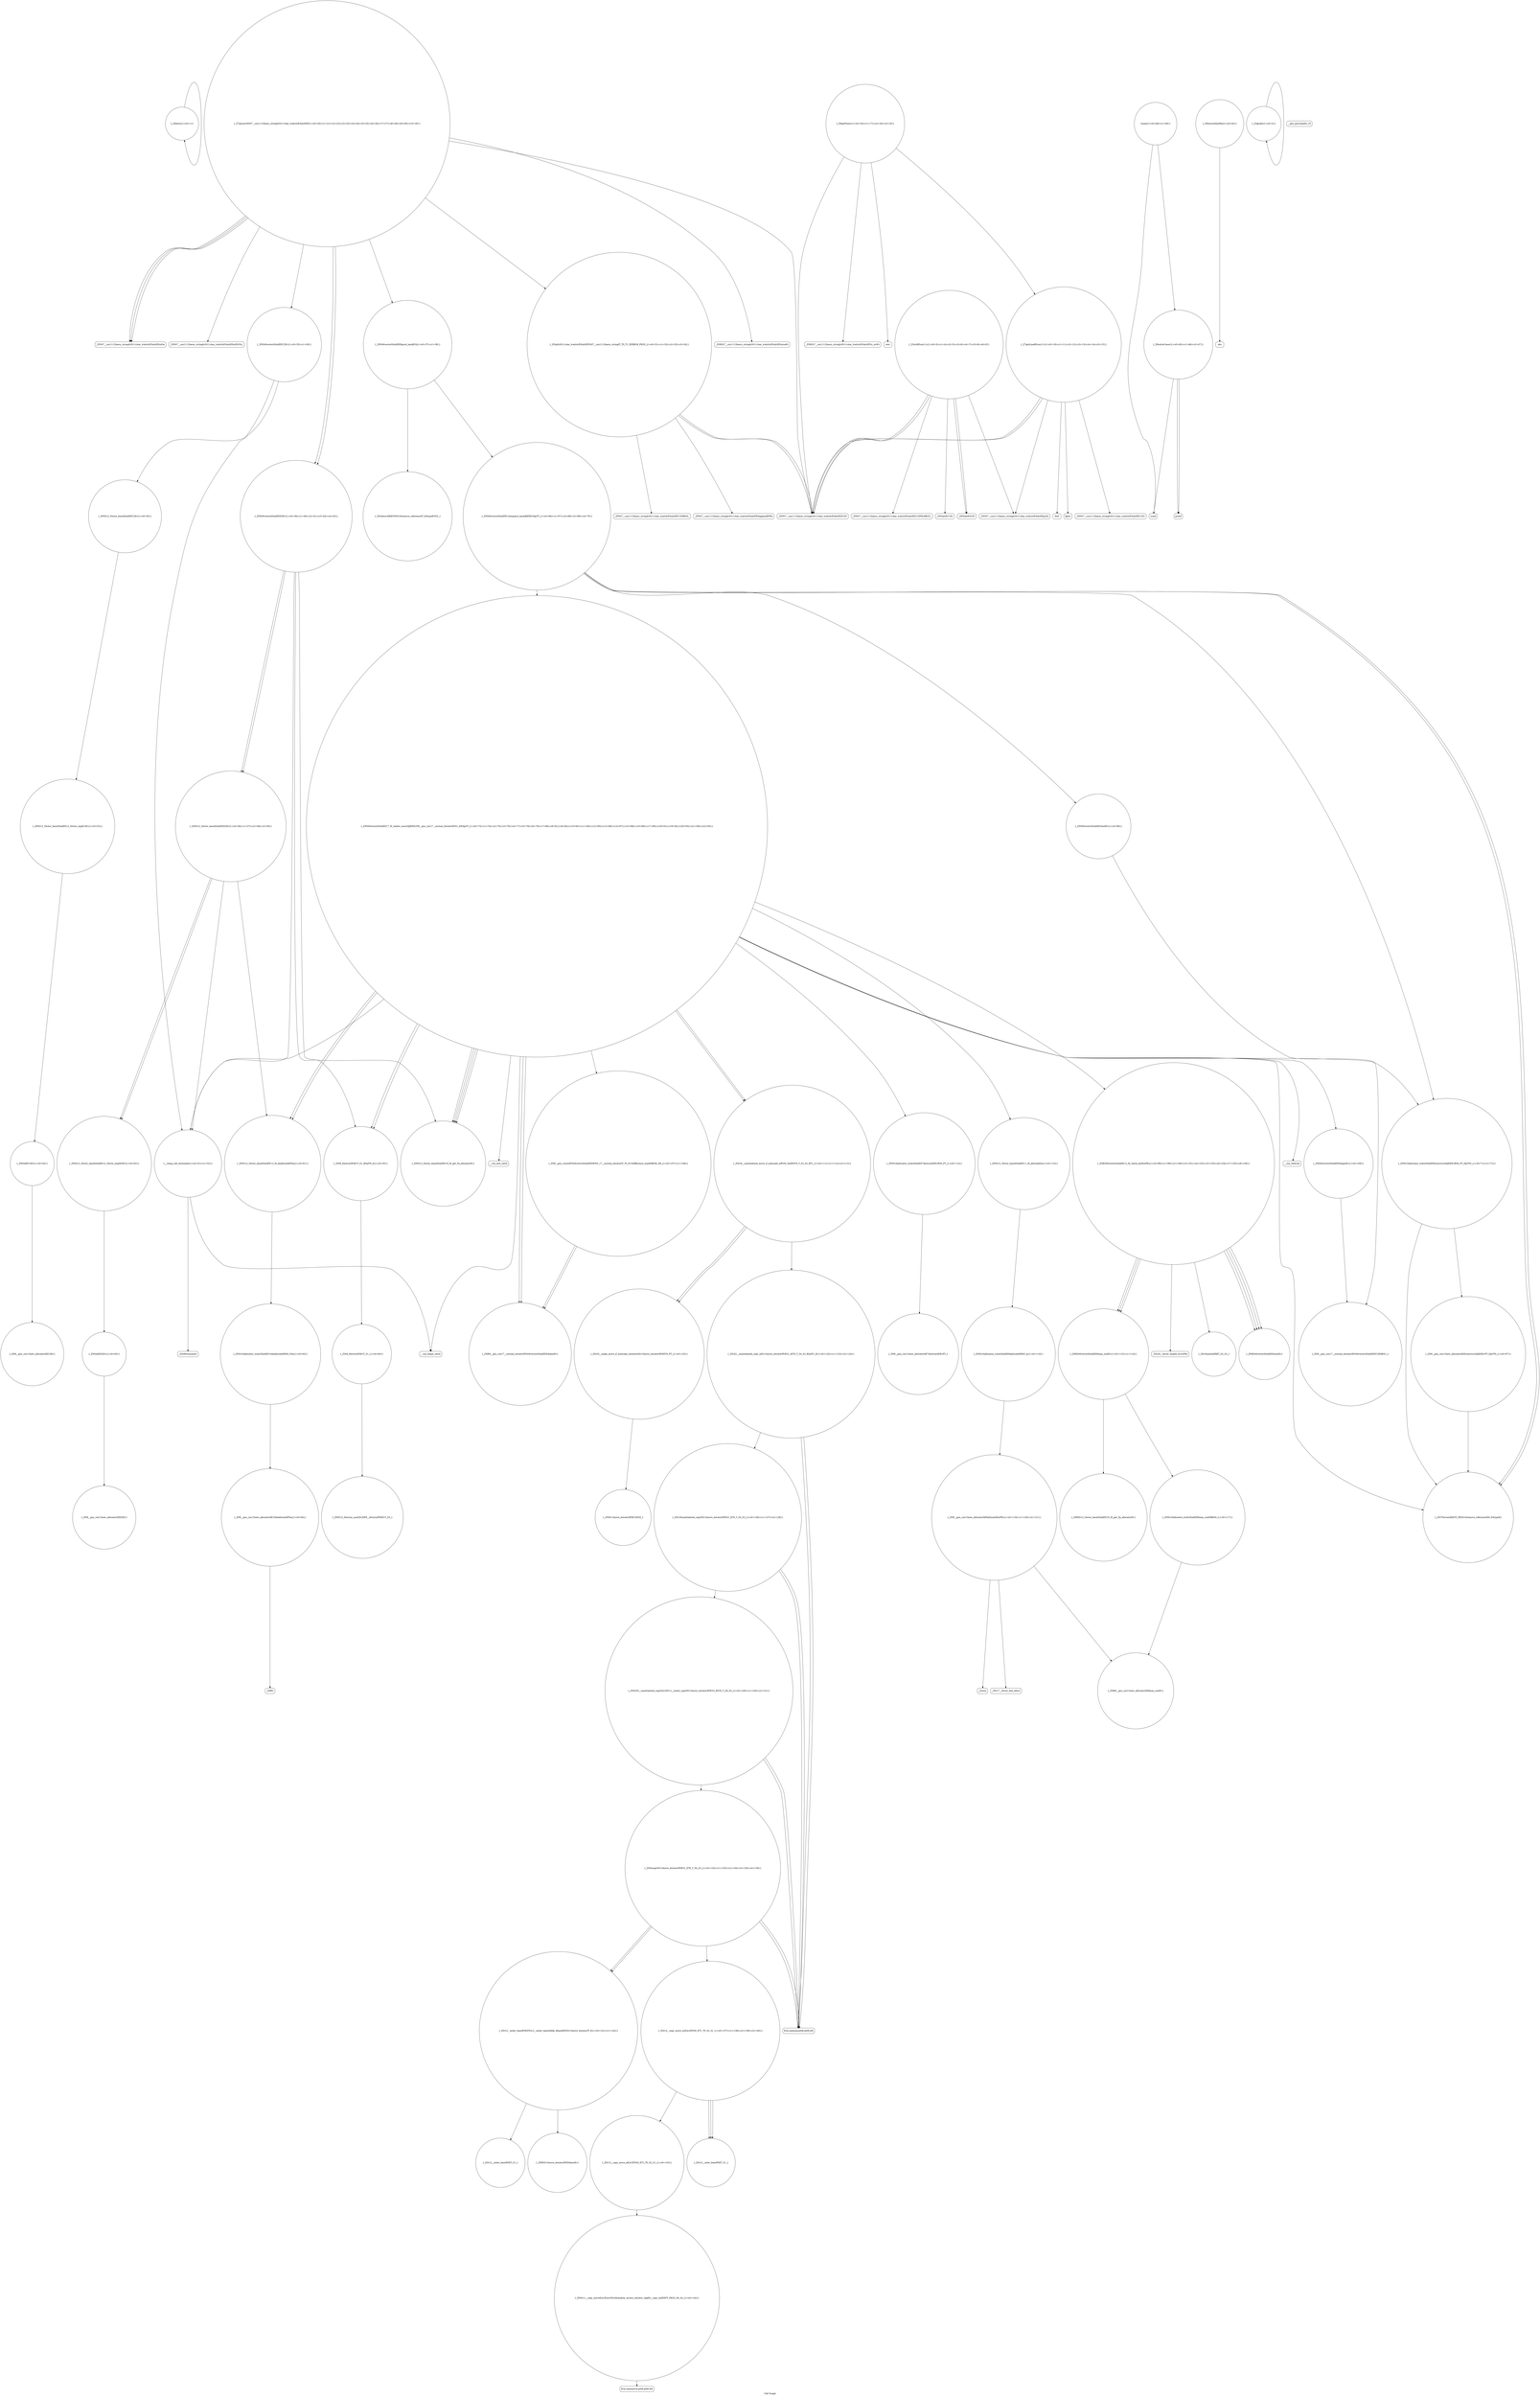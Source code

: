 digraph "Call Graph" {
	label="Call Graph";

	Node0x5618eb279db0 [shape=record,shape=circle,label="{_Z4bitcx|{<s0>1}}"];
	Node0x5618eb279db0:s0 -> Node0x5618eb279db0[color=black];
	Node0x5618eb27b430 [shape=record,shape=circle,label="{_ZNSt12_Vector_baseIiSaIiEE12_Vector_implD2Ev|{<s0>62}}"];
	Node0x5618eb27b430:s0 -> Node0x5618eb27c650[color=black];
	Node0x5618eb27dad0 [shape=record,shape=Mrecord,label="{llvm.memmove.p0i8.p0i8.i64}"];
	Node0x5618eb27a130 [shape=record,shape=Mrecord,label="{_ZNSt7__cxx1112basic_stringIcSt11char_traitsIcESaIcEEpLEc}"];
	Node0x5618eb27c7d0 [shape=record,shape=circle,label="{_ZSt4moveIRiEONSt16remove_referenceIT_E4typeEOS2_}"];
	Node0x5618eb27a4b0 [shape=record,shape=Mrecord,label="{atoi}"];
	Node0x5618eb27cb50 [shape=record,shape=circle,label="{_ZN9__gnu_cxxmiIPiSt6vectorIiSaIiEEEENS_17__normal_iteratorIT_T0_E15difference_typeERKS8_SB_|{<s0>107|<s1>108}}"];
	Node0x5618eb27cb50:s0 -> Node0x5618eb27cd50[color=black];
	Node0x5618eb27cb50:s1 -> Node0x5618eb27cd50[color=black];
	Node0x5618eb27a830 [shape=record,shape=Mrecord,label="{_ZNSt7__cxx1112basic_stringIcSt11char_traitsIcESaIcEEixEm}"];
	Node0x5618eb27ced0 [shape=record,shape=Mrecord,label="{__cxa_end_catch}"];
	Node0x5618eb27abb0 [shape=record,shape=Mrecord,label="{printf}"];
	Node0x5618eb27d250 [shape=record,shape=circle,label="{_ZNK9__gnu_cxx13new_allocatorIiE8max_sizeEv}"];
	Node0x5618eb27af30 [shape=record,shape=Mrecord,label="{_ZSt9terminatev}"];
	Node0x5618eb27d5d0 [shape=record,shape=circle,label="{_ZSt32__make_move_if_noexcept_iteratorIiSt13move_iteratorIPiEET0_PT_|{<s0>125}}"];
	Node0x5618eb27d5d0:s0 -> Node0x5618eb27dc50[color=black];
	Node0x5618eb27b2b0 [shape=record,shape=circle,label="{_ZSt8_DestroyIPiEvT_S1_|{<s0>60}}"];
	Node0x5618eb27b2b0:s0 -> Node0x5618eb27b330[color=black];
	Node0x5618eb27d950 [shape=record,shape=circle,label="{_ZSt13__copy_move_aILb1EPiS0_ET1_T0_S2_S1_|{<s0>143}}"];
	Node0x5618eb27d950:s0 -> Node0x5618eb27da50[color=black];
	Node0x5618eb279fb0 [shape=record,shape=Mrecord,label="{_ZNSt7__cxx1112basic_stringIcSt11char_traitsIcESaIcEEC1EPKcRKS3_}"];
	Node0x5618eb27c650 [shape=record,shape=circle,label="{_ZNSaIiED2Ev|{<s0>65}}"];
	Node0x5618eb27c650:s0 -> Node0x5618eb27c6d0[color=black];
	Node0x5618eb27dcd0 [shape=record,shape=circle,label="{_ZN9__gnu_cxx13new_allocatorIiE7destroyIiEEvPT_}"];
	Node0x5618eb27a330 [shape=record,shape=Mrecord,label="{feof}"];
	Node0x5618eb27c9d0 [shape=record,shape=circle,label="{_ZNSt6vectorIiSaIiEE3endEv|{<s0>96}}"];
	Node0x5618eb27c9d0:s0 -> Node0x5618eb27d2d0[color=black];
	Node0x5618eb27a6b0 [shape=record,shape=Mrecord,label="{_ZNSt7__cxx1112basic_stringIcSt11char_traitsIcESaIcEEaSEOS4_}"];
	Node0x5618eb27cd50 [shape=record,shape=circle,label="{_ZNK9__gnu_cxx17__normal_iteratorIPiSt6vectorIiSaIiEEE4baseEv}"];
	Node0x5618eb27aa30 [shape=record,shape=Mrecord,label="{abs}"];
	Node0x5618eb27d0d0 [shape=record,shape=circle,label="{_ZSt3maxImERKT_S2_S2_}"];
	Node0x5618eb27adb0 [shape=record,shape=circle,label="{_ZNSt12_Vector_baseIiSaIiEEC2Ev|{<s0>50}}"];
	Node0x5618eb27adb0:s0 -> Node0x5618eb27afb0[color=black];
	Node0x5618eb27d450 [shape=record,shape=Mrecord,label="{_ZSt17__throw_bad_allocv}"];
	Node0x5618eb27b130 [shape=record,shape=circle,label="{_ZSt8_DestroyIPiiEvT_S1_RSaIT0_E|{<s0>55}}"];
	Node0x5618eb27b130:s0 -> Node0x5618eb27b2b0[color=black];
	Node0x5618eb27d7d0 [shape=record,shape=circle,label="{_ZSt4copyISt13move_iteratorIPiES1_ET0_T_S4_S3_|{<s0>132|<s1>133|<s2>134|<s3>135|<s4>136}}"];
	Node0x5618eb27d7d0:s0 -> Node0x5618eb27d6d0[color=black];
	Node0x5618eb27d7d0:s1 -> Node0x5618eb27d8d0[color=black];
	Node0x5618eb27d7d0:s2 -> Node0x5618eb27d6d0[color=black];
	Node0x5618eb27d7d0:s3 -> Node0x5618eb27d8d0[color=black];
	Node0x5618eb27d7d0:s4 -> Node0x5618eb27d850[color=black];
	Node0x5618eb279e30 [shape=record,shape=circle,label="{_Z3gcdxx|{<s0>2}}"];
	Node0x5618eb279e30:s0 -> Node0x5618eb279e30[color=black];
	Node0x5618eb27b4b0 [shape=record,shape=circle,label="{_ZNSt16allocator_traitsISaIiEE10deallocateERS0_Pim|{<s0>63}}"];
	Node0x5618eb27b4b0:s0 -> Node0x5618eb27b530[color=black];
	Node0x5618eb27db50 [shape=record,shape=circle,label="{_ZSt12__miter_baseIPiET_S1_}"];
	Node0x5618eb27a1b0 [shape=record,shape=Mrecord,label="{_ZNSt7__cxx1112basic_stringIcSt11char_traitsIcESaIcEED1Ev}"];
	Node0x5618eb27c850 [shape=record,shape=circle,label="{_ZNSt16allocator_traitsISaIiEE9constructIiJiEEEvRS0_PT_DpOT0_|{<s0>71|<s1>72}}"];
	Node0x5618eb27c850:s0 -> Node0x5618eb27c8d0[color=black];
	Node0x5618eb27c850:s1 -> Node0x5618eb27ca50[color=black];
	Node0x5618eb27a530 [shape=record,shape=Mrecord,label="{_ZNKSt7__cxx1112basic_stringIcSt11char_traitsIcESaIcEE5c_strEv}"];
	Node0x5618eb27cbd0 [shape=record,shape=circle,label="{_ZNSt6vectorIiSaIiEE5beginEv|{<s0>109}}"];
	Node0x5618eb27cbd0:s0 -> Node0x5618eb27d2d0[color=black];
	Node0x5618eb27a8b0 [shape=record,shape=circle,label="{_ZNSt6vectorIiSaIiEE9push_backEOi|{<s0>37|<s1>38}}"];
	Node0x5618eb27a8b0:s0 -> Node0x5618eb27c7d0[color=black];
	Node0x5618eb27a8b0:s1 -> Node0x5618eb27c750[color=black];
	Node0x5618eb27cf50 [shape=record,shape=circle,label="{_ZNKSt6vectorIiSaIiEE8max_sizeEv|{<s0>115|<s1>116}}"];
	Node0x5618eb27cf50:s0 -> Node0x5618eb27d1d0[color=black];
	Node0x5618eb27cf50:s1 -> Node0x5618eb27d150[color=black];
	Node0x5618eb27ac30 [shape=record,shape=circle,label="{main|{<s0>48|<s1>49}}"];
	Node0x5618eb27ac30:s0 -> Node0x5618eb27ab30[color=black];
	Node0x5618eb27ac30:s1 -> Node0x5618eb27aab0[color=black];
	Node0x5618eb27d2d0 [shape=record,shape=circle,label="{_ZN9__gnu_cxx17__normal_iteratorIPiSt6vectorIiSaIiEEEC2ERKS1_}"];
	Node0x5618eb27afb0 [shape=record,shape=circle,label="{_ZNSt12_Vector_baseIiSaIiEE12_Vector_implC2Ev|{<s0>53}}"];
	Node0x5618eb27afb0:s0 -> Node0x5618eb27b030[color=black];
	Node0x5618eb27d650 [shape=record,shape=circle,label="{_ZSt18uninitialized_copyISt13move_iteratorIPiES1_ET0_T_S4_S3_|{<s0>126|<s1>127|<s2>128}}"];
	Node0x5618eb27d650:s0 -> Node0x5618eb27d6d0[color=black];
	Node0x5618eb27d650:s1 -> Node0x5618eb27d6d0[color=black];
	Node0x5618eb27d650:s2 -> Node0x5618eb27d750[color=black];
	Node0x5618eb27b330 [shape=record,shape=circle,label="{_ZNSt12_Destroy_auxILb1EE9__destroyIPiEEvT_S3_}"];
	Node0x5618eb27d9d0 [shape=record,shape=circle,label="{_ZSt12__niter_baseIPiET_S1_}"];
	Node0x5618eb27a030 [shape=record,shape=Mrecord,label="{__gxx_personality_v0}"];
	Node0x5618eb27c6d0 [shape=record,shape=circle,label="{_ZN9__gnu_cxx13new_allocatorIiED2Ev}"];
	Node0x5618eb27a3b0 [shape=record,shape=Mrecord,label="{fgetc}"];
	Node0x5618eb27ca50 [shape=record,shape=circle,label="{_ZN9__gnu_cxx13new_allocatorIiE9constructIiJiEEEvPT_DpOT0_|{<s0>97}}"];
	Node0x5618eb27ca50:s0 -> Node0x5618eb27c8d0[color=black];
	Node0x5618eb27a730 [shape=record,shape=circle,label="{_ZNSt6vectorIiSaIiEEC2Ev|{<s0>35|<s1>36}}"];
	Node0x5618eb27a730:s0 -> Node0x5618eb27adb0[color=black];
	Node0x5618eb27a730:s1 -> Node0x5618eb27ae30[color=black];
	Node0x5618eb27cdd0 [shape=record,shape=circle,label="{_ZNSt16allocator_traitsISaIiEE7destroyIiEEvRS0_PT_|{<s0>114}}"];
	Node0x5618eb27cdd0:s0 -> Node0x5618eb27dcd0[color=black];
	Node0x5618eb27aab0 [shape=record,shape=circle,label="{_Z9solveCasev|{<s0>45|<s1>46|<s2>47}}"];
	Node0x5618eb27aab0:s0 -> Node0x5618eb27ab30[color=black];
	Node0x5618eb27aab0:s1 -> Node0x5618eb27abb0[color=black];
	Node0x5618eb27aab0:s2 -> Node0x5618eb27abb0[color=black];
	Node0x5618eb27d150 [shape=record,shape=circle,label="{_ZNSt16allocator_traitsISaIiEE8max_sizeERKS0_|{<s0>117}}"];
	Node0x5618eb27d150:s0 -> Node0x5618eb27d250[color=black];
	Node0x5618eb27ae30 [shape=record,shape=circle,label="{__clang_call_terminate|{<s0>51|<s1>52}}"];
	Node0x5618eb27ae30:s0 -> Node0x5618eb27aeb0[color=black];
	Node0x5618eb27ae30:s1 -> Node0x5618eb27af30[color=black];
	Node0x5618eb27d4d0 [shape=record,shape=Mrecord,label="{_Znwm}"];
	Node0x5618eb27b1b0 [shape=record,shape=circle,label="{_ZNSt12_Vector_baseIiSaIiEE19_M_get_Tp_allocatorEv}"];
	Node0x5618eb27d850 [shape=record,shape=circle,label="{_ZSt14__copy_move_a2ILb1EPiS0_ET1_T0_S2_S1_|{<s0>137|<s1>138|<s2>139|<s3>140}}"];
	Node0x5618eb27d850:s0 -> Node0x5618eb27d9d0[color=black];
	Node0x5618eb27d850:s1 -> Node0x5618eb27d9d0[color=black];
	Node0x5618eb27d850:s2 -> Node0x5618eb27d9d0[color=black];
	Node0x5618eb27d850:s3 -> Node0x5618eb27d950[color=black];
	Node0x5618eb279eb0 [shape=record,shape=circle,label="{_Z3ctsB5cxx11c|{<s0>3|<s1>4|<s2>5|<s3>6|<s4>7|<s5>8|<s6>9}}"];
	Node0x5618eb279eb0:s0 -> Node0x5618eb279f30[color=black];
	Node0x5618eb279eb0:s1 -> Node0x5618eb279fb0[color=black];
	Node0x5618eb279eb0:s2 -> Node0x5618eb27a0b0[color=black];
	Node0x5618eb279eb0:s3 -> Node0x5618eb27a130[color=black];
	Node0x5618eb279eb0:s4 -> Node0x5618eb27a0b0[color=black];
	Node0x5618eb279eb0:s5 -> Node0x5618eb27a1b0[color=black];
	Node0x5618eb279eb0:s6 -> Node0x5618eb27a1b0[color=black];
	Node0x5618eb27b530 [shape=record,shape=circle,label="{_ZN9__gnu_cxx13new_allocatorIiE10deallocateEPim|{<s0>64}}"];
	Node0x5618eb27b530:s0 -> Node0x5618eb27c5d0[color=black];
	Node0x5618eb27dbd0 [shape=record,shape=circle,label="{_ZNKSt13move_iteratorIPiE4baseEv}"];
	Node0x5618eb27a230 [shape=record,shape=circle,label="{_Z7getLineB5cxx11v|{<s0>10|<s1>11|<s2>12|<s3>13|<s4>14|<s5>15}}"];
	Node0x5618eb27a230:s0 -> Node0x5618eb27a2b0[color=black];
	Node0x5618eb27a230:s1 -> Node0x5618eb27a330[color=black];
	Node0x5618eb27a230:s2 -> Node0x5618eb27a3b0[color=black];
	Node0x5618eb27a230:s3 -> Node0x5618eb27a1b0[color=black];
	Node0x5618eb27a230:s4 -> Node0x5618eb27a130[color=black];
	Node0x5618eb27a230:s5 -> Node0x5618eb27a1b0[color=black];
	Node0x5618eb27c8d0 [shape=record,shape=circle,label="{_ZSt7forwardIiEOT_RNSt16remove_referenceIS0_E4typeE}"];
	Node0x5618eb27a5b0 [shape=record,shape=circle,label="{_Z7parseviNSt7__cxx1112basic_stringIcSt11char_traitsIcESaIcEEE|{<s0>20|<s1>21|<s2>22|<s3>23|<s4>24|<s5>25|<s6>26|<s7>27|<s8>28|<s9>29|<s10>30}}"];
	Node0x5618eb27a5b0:s0 -> Node0x5618eb27a630[color=black];
	Node0x5618eb27a5b0:s1 -> Node0x5618eb27a6b0[color=black];
	Node0x5618eb27a5b0:s2 -> Node0x5618eb27a1b0[color=black];
	Node0x5618eb27a5b0:s3 -> Node0x5618eb27a730[color=black];
	Node0x5618eb27a5b0:s4 -> Node0x5618eb27a7b0[color=black];
	Node0x5618eb27a5b0:s5 -> Node0x5618eb27a830[color=black];
	Node0x5618eb27a5b0:s6 -> Node0x5618eb27a8b0[color=black];
	Node0x5618eb27a5b0:s7 -> Node0x5618eb27a930[color=black];
	Node0x5618eb27a5b0:s8 -> Node0x5618eb27a830[color=black];
	Node0x5618eb27a5b0:s9 -> Node0x5618eb27a830[color=black];
	Node0x5618eb27a5b0:s10 -> Node0x5618eb27a930[color=black];
	Node0x5618eb27cc50 [shape=record,shape=circle,label="{_ZNSt12_Vector_baseIiSaIiEE11_M_allocateEm|{<s0>110}}"];
	Node0x5618eb27cc50:s0 -> Node0x5618eb27d350[color=black];
	Node0x5618eb27a930 [shape=record,shape=circle,label="{_ZNSt6vectorIiSaIiEED2Ev|{<s0>39|<s1>40|<s2>41|<s3>42|<s4>43}}"];
	Node0x5618eb27a930:s0 -> Node0x5618eb27b1b0[color=black];
	Node0x5618eb27a930:s1 -> Node0x5618eb27b130[color=black];
	Node0x5618eb27a930:s2 -> Node0x5618eb27b230[color=black];
	Node0x5618eb27a930:s3 -> Node0x5618eb27b230[color=black];
	Node0x5618eb27a930:s4 -> Node0x5618eb27ae30[color=black];
	Node0x5618eb27cfd0 [shape=record,shape=circle,label="{_ZNKSt6vectorIiSaIiEE4sizeEv}"];
	Node0x5618eb27acb0 [shape=record,shape=Mrecord,label="{_ZNSt7__cxx1112basic_stringIcSt11char_traitsIcESaIcEEC1ERKS4_}"];
	Node0x5618eb27d350 [shape=record,shape=circle,label="{_ZNSt16allocator_traitsISaIiEE8allocateERS0_m|{<s0>118}}"];
	Node0x5618eb27d350:s0 -> Node0x5618eb27d3d0[color=black];
	Node0x5618eb27b030 [shape=record,shape=circle,label="{_ZNSaIiEC2Ev|{<s0>54}}"];
	Node0x5618eb27b030:s0 -> Node0x5618eb27b0b0[color=black];
	Node0x5618eb27d6d0 [shape=record,shape=Mrecord,label="{llvm.memcpy.p0i8.p0i8.i64}"];
	Node0x5618eb27b3b0 [shape=record,shape=circle,label="{_ZNSt12_Vector_baseIiSaIiEE13_M_deallocateEPim|{<s0>61}}"];
	Node0x5618eb27b3b0:s0 -> Node0x5618eb27b4b0[color=black];
	Node0x5618eb27da50 [shape=record,shape=circle,label="{_ZNSt11__copy_moveILb1ELb1ESt26random_access_iterator_tagE8__copy_mIiEEPT_PKS3_S6_S4_|{<s0>144}}"];
	Node0x5618eb27da50:s0 -> Node0x5618eb27dad0[color=black];
	Node0x5618eb27a0b0 [shape=record,shape=Mrecord,label="{_ZNSaIcED1Ev}"];
	Node0x5618eb27c750 [shape=record,shape=circle,label="{_ZNSt6vectorIiSaIiEE12emplace_backIJiEEEvDpOT_|{<s0>66|<s1>67|<s2>68|<s3>69|<s4>70}}"];
	Node0x5618eb27c750:s0 -> Node0x5618eb27c8d0[color=black];
	Node0x5618eb27c750:s1 -> Node0x5618eb27c850[color=black];
	Node0x5618eb27c750:s2 -> Node0x5618eb27c9d0[color=black];
	Node0x5618eb27c750:s3 -> Node0x5618eb27c8d0[color=black];
	Node0x5618eb27c750:s4 -> Node0x5618eb27c950[color=black];
	Node0x5618eb27a430 [shape=record,shape=circle,label="{_Z6getNumv|{<s0>16|<s1>17|<s2>18|<s3>19}}"];
	Node0x5618eb27a430:s0 -> Node0x5618eb27a230[color=black];
	Node0x5618eb27a430:s1 -> Node0x5618eb27a530[color=black];
	Node0x5618eb27a430:s2 -> Node0x5618eb27a4b0[color=black];
	Node0x5618eb27a430:s3 -> Node0x5618eb27a1b0[color=black];
	Node0x5618eb27cad0 [shape=record,shape=circle,label="{_ZNKSt6vectorIiSaIiEE12_M_check_lenEmPKc|{<s0>98|<s1>99|<s2>100|<s3>101|<s4>102|<s5>103|<s6>104|<s7>105|<s8>106}}"];
	Node0x5618eb27cad0:s0 -> Node0x5618eb27cf50[color=black];
	Node0x5618eb27cad0:s1 -> Node0x5618eb27cfd0[color=black];
	Node0x5618eb27cad0:s2 -> Node0x5618eb27d050[color=black];
	Node0x5618eb27cad0:s3 -> Node0x5618eb27cfd0[color=black];
	Node0x5618eb27cad0:s4 -> Node0x5618eb27cfd0[color=black];
	Node0x5618eb27cad0:s5 -> Node0x5618eb27d0d0[color=black];
	Node0x5618eb27cad0:s6 -> Node0x5618eb27cfd0[color=black];
	Node0x5618eb27cad0:s7 -> Node0x5618eb27cf50[color=black];
	Node0x5618eb27cad0:s8 -> Node0x5618eb27cf50[color=black];
	Node0x5618eb27a7b0 [shape=record,shape=Mrecord,label="{_ZNKSt7__cxx1112basic_stringIcSt11char_traitsIcESaIcEE4sizeEv}"];
	Node0x5618eb27ce50 [shape=record,shape=Mrecord,label="{__cxa_rethrow}"];
	Node0x5618eb27ab30 [shape=record,shape=Mrecord,label="{scanf}"];
	Node0x5618eb27d1d0 [shape=record,shape=circle,label="{_ZNKSt12_Vector_baseIiSaIiEE19_M_get_Tp_allocatorEv}"];
	Node0x5618eb27aeb0 [shape=record,shape=Mrecord,label="{__cxa_begin_catch}"];
	Node0x5618eb27d550 [shape=record,shape=circle,label="{_ZSt22__uninitialized_copy_aISt13move_iteratorIPiES1_iET0_T_S4_S3_RSaIT1_E|{<s0>122|<s1>123|<s2>124}}"];
	Node0x5618eb27d550:s0 -> Node0x5618eb27d6d0[color=black];
	Node0x5618eb27d550:s1 -> Node0x5618eb27d6d0[color=black];
	Node0x5618eb27d550:s2 -> Node0x5618eb27d650[color=black];
	Node0x5618eb27b230 [shape=record,shape=circle,label="{_ZNSt12_Vector_baseIiSaIiEED2Ev|{<s0>56|<s1>57|<s2>58|<s3>59}}"];
	Node0x5618eb27b230:s0 -> Node0x5618eb27b3b0[color=black];
	Node0x5618eb27b230:s1 -> Node0x5618eb27b430[color=black];
	Node0x5618eb27b230:s2 -> Node0x5618eb27b430[color=black];
	Node0x5618eb27b230:s3 -> Node0x5618eb27ae30[color=black];
	Node0x5618eb27d8d0 [shape=record,shape=circle,label="{_ZSt12__miter_baseIPiEDTcl12__miter_basecldtfp_4baseEEESt13move_iteratorIT_E|{<s0>141|<s1>142}}"];
	Node0x5618eb27d8d0:s0 -> Node0x5618eb27dbd0[color=black];
	Node0x5618eb27d8d0:s1 -> Node0x5618eb27db50[color=black];
	Node0x5618eb279f30 [shape=record,shape=Mrecord,label="{_ZNSaIcEC1Ev}"];
	Node0x5618eb27c5d0 [shape=record,shape=Mrecord,label="{_ZdlPv}"];
	Node0x5618eb27dc50 [shape=record,shape=circle,label="{_ZNSt13move_iteratorIPiEC2ES0_}"];
	Node0x5618eb27a2b0 [shape=record,shape=Mrecord,label="{_ZNSt7__cxx1112basic_stringIcSt11char_traitsIcESaIcEEC1Ev}"];
	Node0x5618eb27c950 [shape=record,shape=circle,label="{_ZNSt6vectorIiSaIiEE17_M_realloc_insertIJiEEEvN9__gnu_cxx17__normal_iteratorIPiS1_EEDpOT_|{<s0>73|<s1>74|<s2>75|<s3>76|<s4>77|<s5>78|<s6>79|<s7>80|<s8>81|<s9>82|<s10>83|<s11>84|<s12>85|<s13>86|<s14>87|<s15>88|<s16>89|<s17>90|<s18>91|<s19>92|<s20>93|<s21>94|<s22>95}}"];
	Node0x5618eb27c950:s0 -> Node0x5618eb27cad0[color=black];
	Node0x5618eb27c950:s1 -> Node0x5618eb27cbd0[color=black];
	Node0x5618eb27c950:s2 -> Node0x5618eb27cb50[color=black];
	Node0x5618eb27c950:s3 -> Node0x5618eb27cc50[color=black];
	Node0x5618eb27c950:s4 -> Node0x5618eb27c8d0[color=black];
	Node0x5618eb27c950:s5 -> Node0x5618eb27c850[color=black];
	Node0x5618eb27c950:s6 -> Node0x5618eb27cd50[color=black];
	Node0x5618eb27c950:s7 -> Node0x5618eb27b1b0[color=black];
	Node0x5618eb27c950:s8 -> Node0x5618eb27ccd0[color=black];
	Node0x5618eb27c950:s9 -> Node0x5618eb27cd50[color=black];
	Node0x5618eb27c950:s10 -> Node0x5618eb27b1b0[color=black];
	Node0x5618eb27c950:s11 -> Node0x5618eb27ccd0[color=black];
	Node0x5618eb27c950:s12 -> Node0x5618eb27aeb0[color=black];
	Node0x5618eb27c950:s13 -> Node0x5618eb27cdd0[color=black];
	Node0x5618eb27c950:s14 -> Node0x5618eb27ced0[color=black];
	Node0x5618eb27c950:s15 -> Node0x5618eb27b1b0[color=black];
	Node0x5618eb27c950:s16 -> Node0x5618eb27b130[color=black];
	Node0x5618eb27c950:s17 -> Node0x5618eb27b3b0[color=black];
	Node0x5618eb27c950:s18 -> Node0x5618eb27ce50[color=black];
	Node0x5618eb27c950:s19 -> Node0x5618eb27b1b0[color=black];
	Node0x5618eb27c950:s20 -> Node0x5618eb27b130[color=black];
	Node0x5618eb27c950:s21 -> Node0x5618eb27b3b0[color=black];
	Node0x5618eb27c950:s22 -> Node0x5618eb27ae30[color=black];
	Node0x5618eb27a630 [shape=record,shape=circle,label="{_ZStplIcSt11char_traitsIcESaIcEENSt7__cxx1112basic_stringIT_T0_T1_EERKS8_PKS5_|{<s0>31|<s1>32|<s2>33|<s3>34}}"];
	Node0x5618eb27a630:s0 -> Node0x5618eb27acb0[color=black];
	Node0x5618eb27a630:s1 -> Node0x5618eb27ad30[color=black];
	Node0x5618eb27a630:s2 -> Node0x5618eb27a1b0[color=black];
	Node0x5618eb27a630:s3 -> Node0x5618eb27a1b0[color=black];
	Node0x5618eb27ccd0 [shape=record,shape=circle,label="{_ZSt34__uninitialized_move_if_noexcept_aIPiS0_SaIiEET0_T_S3_S2_RT1_|{<s0>111|<s1>112|<s2>113}}"];
	Node0x5618eb27ccd0:s0 -> Node0x5618eb27d5d0[color=black];
	Node0x5618eb27ccd0:s1 -> Node0x5618eb27d5d0[color=black];
	Node0x5618eb27ccd0:s2 -> Node0x5618eb27d550[color=black];
	Node0x5618eb27a9b0 [shape=record,shape=circle,label="{_Z9moveotherRiii|{<s0>44}}"];
	Node0x5618eb27a9b0:s0 -> Node0x5618eb27aa30[color=black];
	Node0x5618eb27d050 [shape=record,shape=Mrecord,label="{_ZSt20__throw_length_errorPKc}"];
	Node0x5618eb27ad30 [shape=record,shape=Mrecord,label="{_ZNSt7__cxx1112basic_stringIcSt11char_traitsIcESaIcEE6appendEPKc}"];
	Node0x5618eb27d3d0 [shape=record,shape=circle,label="{_ZN9__gnu_cxx13new_allocatorIiE8allocateEmPKv|{<s0>119|<s1>120|<s2>121}}"];
	Node0x5618eb27d3d0:s0 -> Node0x5618eb27d250[color=black];
	Node0x5618eb27d3d0:s1 -> Node0x5618eb27d450[color=black];
	Node0x5618eb27d3d0:s2 -> Node0x5618eb27d4d0[color=black];
	Node0x5618eb27b0b0 [shape=record,shape=circle,label="{_ZN9__gnu_cxx13new_allocatorIiEC2Ev}"];
	Node0x5618eb27d750 [shape=record,shape=circle,label="{_ZNSt20__uninitialized_copyILb1EE13__uninit_copyISt13move_iteratorIPiES3_EET0_T_S6_S5_|{<s0>129|<s1>130|<s2>131}}"];
	Node0x5618eb27d750:s0 -> Node0x5618eb27d6d0[color=black];
	Node0x5618eb27d750:s1 -> Node0x5618eb27d6d0[color=black];
	Node0x5618eb27d750:s2 -> Node0x5618eb27d7d0[color=black];
}
